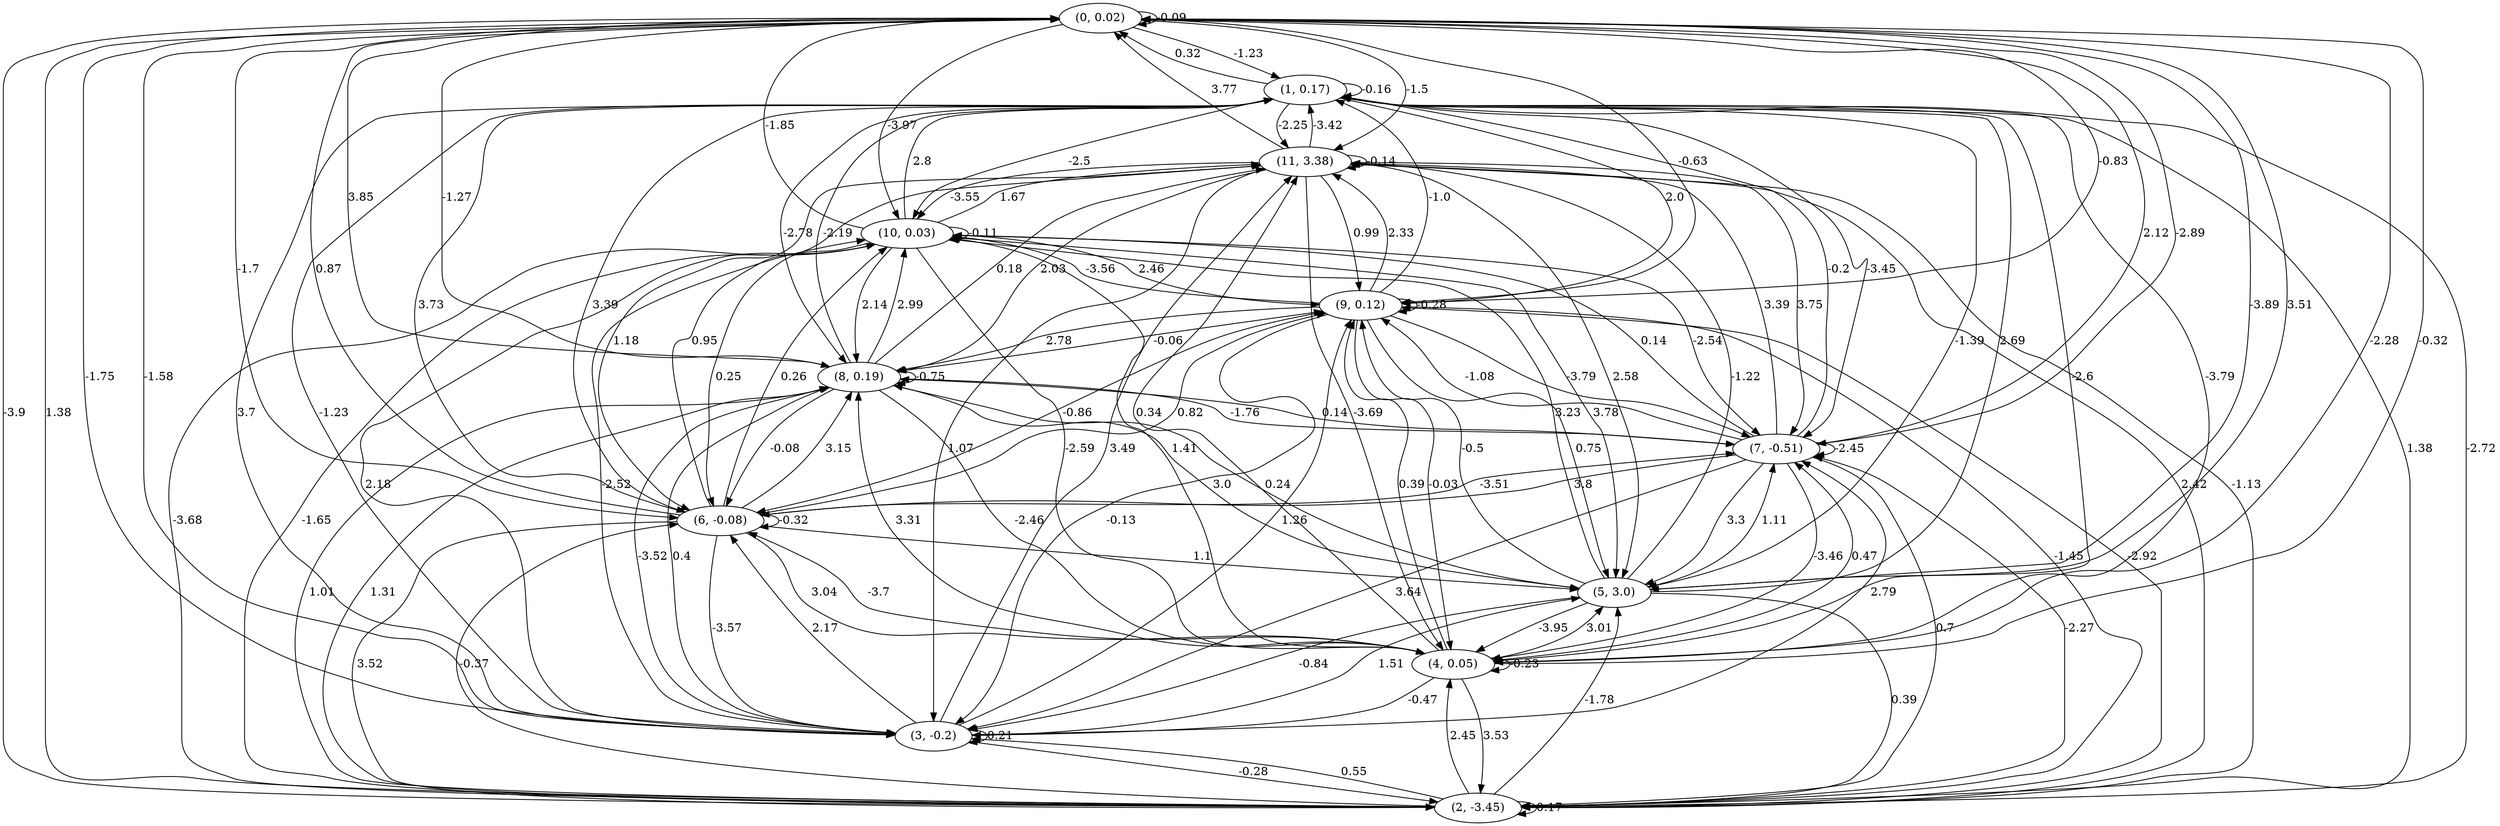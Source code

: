 digraph {
    0 [ label = "(0, 0.02)" ]
    1 [ label = "(1, 0.17)" ]
    2 [ label = "(2, -3.45)" ]
    3 [ label = "(3, -0.2)" ]
    4 [ label = "(4, 0.05)" ]
    5 [ label = "(5, 3.0)" ]
    6 [ label = "(6, -0.08)" ]
    7 [ label = "(7, -0.51)" ]
    8 [ label = "(8, 0.19)" ]
    9 [ label = "(9, 0.12)" ]
    10 [ label = "(10, 0.03)" ]
    11 [ label = "(11, 3.38)" ]
    0 -> 0 [ label = "-0.09" ]
    1 -> 1 [ label = "-0.16" ]
    2 -> 2 [ label = "0.17" ]
    3 -> 3 [ label = "0.21" ]
    4 -> 4 [ label = "-0.23" ]
    6 -> 6 [ label = "-0.32" ]
    7 -> 7 [ label = "-2.45" ]
    8 -> 8 [ label = "-0.75" ]
    9 -> 9 [ label = "-0.28" ]
    10 -> 10 [ label = "-0.11" ]
    11 -> 11 [ label = "-0.14" ]
    1 -> 0 [ label = "0.32" ]
    2 -> 0 [ label = "1.38" ]
    3 -> 0 [ label = "-1.58" ]
    4 -> 0 [ label = "-0.32" ]
    5 -> 0 [ label = "-3.89" ]
    6 -> 0 [ label = "0.87" ]
    7 -> 0 [ label = "2.12" ]
    8 -> 0 [ label = "3.85" ]
    9 -> 0 [ label = "-0.83" ]
    10 -> 0 [ label = "-1.85" ]
    11 -> 0 [ label = "3.77" ]
    0 -> 1 [ label = "-1.23" ]
    2 -> 1 [ label = "-2.72" ]
    3 -> 1 [ label = "3.7" ]
    4 -> 1 [ label = "-3.79" ]
    5 -> 1 [ label = "2.69" ]
    6 -> 1 [ label = "3.73" ]
    7 -> 1 [ label = "-0.2" ]
    8 -> 1 [ label = "-2.19" ]
    9 -> 1 [ label = "-1.0" ]
    10 -> 1 [ label = "2.8" ]
    11 -> 1 [ label = "-3.42" ]
    0 -> 2 [ label = "-3.9" ]
    1 -> 2 [ label = "1.38" ]
    3 -> 2 [ label = "-0.28" ]
    4 -> 2 [ label = "3.53" ]
    5 -> 2 [ label = "0.39" ]
    6 -> 2 [ label = "3.52" ]
    7 -> 2 [ label = "0.7" ]
    8 -> 2 [ label = "1.31" ]
    9 -> 2 [ label = "-1.45" ]
    10 -> 2 [ label = "-3.68" ]
    11 -> 2 [ label = "2.42" ]
    0 -> 3 [ label = "-1.75" ]
    1 -> 3 [ label = "-1.23" ]
    2 -> 3 [ label = "0.55" ]
    4 -> 3 [ label = "-0.47" ]
    5 -> 3 [ label = "-0.84" ]
    6 -> 3 [ label = "-3.57" ]
    7 -> 3 [ label = "3.64" ]
    8 -> 3 [ label = "0.4" ]
    9 -> 3 [ label = "-0.13" ]
    10 -> 3 [ label = "2.18" ]
    11 -> 3 [ label = "1.07" ]
    0 -> 4 [ label = "-2.28" ]
    1 -> 4 [ label = "-2.6" ]
    2 -> 4 [ label = "2.45" ]
    5 -> 4 [ label = "-3.95" ]
    6 -> 4 [ label = "3.04" ]
    7 -> 4 [ label = "-3.46" ]
    8 -> 4 [ label = "-2.46" ]
    9 -> 4 [ label = "-0.03" ]
    10 -> 4 [ label = "-2.59" ]
    11 -> 4 [ label = "-3.69" ]
    0 -> 5 [ label = "3.51" ]
    1 -> 5 [ label = "-1.39" ]
    2 -> 5 [ label = "-1.78" ]
    3 -> 5 [ label = "1.51" ]
    4 -> 5 [ label = "3.01" ]
    6 -> 5 [ label = "1.1" ]
    7 -> 5 [ label = "3.3" ]
    8 -> 5 [ label = "0.24" ]
    9 -> 5 [ label = "0.75" ]
    10 -> 5 [ label = "3.78" ]
    11 -> 5 [ label = "2.58" ]
    0 -> 6 [ label = "-1.7" ]
    1 -> 6 [ label = "3.39" ]
    2 -> 6 [ label = "-0.37" ]
    3 -> 6 [ label = "2.17" ]
    4 -> 6 [ label = "-3.7" ]
    7 -> 6 [ label = "3.8" ]
    8 -> 6 [ label = "-0.08" ]
    9 -> 6 [ label = "-0.86" ]
    10 -> 6 [ label = "0.25" ]
    11 -> 6 [ label = "1.18" ]
    0 -> 7 [ label = "-2.89" ]
    1 -> 7 [ label = "-3.45" ]
    2 -> 7 [ label = "-2.27" ]
    3 -> 7 [ label = "2.79" ]
    4 -> 7 [ label = "0.47" ]
    5 -> 7 [ label = "1.11" ]
    6 -> 7 [ label = "-3.51" ]
    8 -> 7 [ label = "-1.76" ]
    9 -> 7 [ label = "-3.79" ]
    10 -> 7 [ label = "-2.54" ]
    11 -> 7 [ label = "3.75" ]
    0 -> 8 [ label = "-1.27" ]
    1 -> 8 [ label = "-2.78" ]
    2 -> 8 [ label = "1.01" ]
    3 -> 8 [ label = "-3.52" ]
    4 -> 8 [ label = "3.31" ]
    5 -> 8 [ label = "3.0" ]
    6 -> 8 [ label = "3.15" ]
    7 -> 8 [ label = "0.14" ]
    9 -> 8 [ label = "2.78" ]
    10 -> 8 [ label = "2.14" ]
    11 -> 8 [ label = "2.03" ]
    0 -> 9 [ label = "-0.63" ]
    1 -> 9 [ label = "2.0" ]
    2 -> 9 [ label = "-2.92" ]
    3 -> 9 [ label = "1.26" ]
    4 -> 9 [ label = "0.39" ]
    5 -> 9 [ label = "-0.5" ]
    6 -> 9 [ label = "0.82" ]
    7 -> 9 [ label = "-1.08" ]
    8 -> 9 [ label = "-0.06" ]
    10 -> 9 [ label = "2.46" ]
    11 -> 9 [ label = "0.99" ]
    0 -> 10 [ label = "-3.97" ]
    1 -> 10 [ label = "-2.5" ]
    2 -> 10 [ label = "-1.65" ]
    3 -> 10 [ label = "-2.52" ]
    4 -> 10 [ label = "1.41" ]
    5 -> 10 [ label = "3.23" ]
    6 -> 10 [ label = "0.26" ]
    7 -> 10 [ label = "0.14" ]
    8 -> 10 [ label = "2.99" ]
    9 -> 10 [ label = "-3.56" ]
    11 -> 10 [ label = "-3.55" ]
    0 -> 11 [ label = "-1.5" ]
    1 -> 11 [ label = "-2.25" ]
    2 -> 11 [ label = "-1.13" ]
    3 -> 11 [ label = "3.49" ]
    4 -> 11 [ label = "0.34" ]
    5 -> 11 [ label = "-1.22" ]
    6 -> 11 [ label = "0.95" ]
    7 -> 11 [ label = "3.39" ]
    8 -> 11 [ label = "0.18" ]
    9 -> 11 [ label = "2.33" ]
    10 -> 11 [ label = "1.67" ]
}

